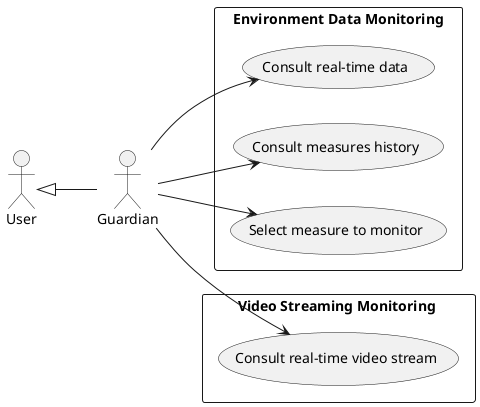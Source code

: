 @startuml
left to right direction
actor "Guardian" as guardian
actor "User" as user
rectangle "Environment Data Monitoring" {
  usecase "Consult real-time data" as UC3
  usecase "Consult measures history" as UC2
  usecase "Select measure to monitor" as UC1
}

rectangle "Video Streaming Monitoring " {
  usecase "Consult real-time video stream" as UC4
}

user <|-- guardian
guardian --> UC1
guardian --> UC2
guardian --> UC3
guardian --> UC4
@enduml